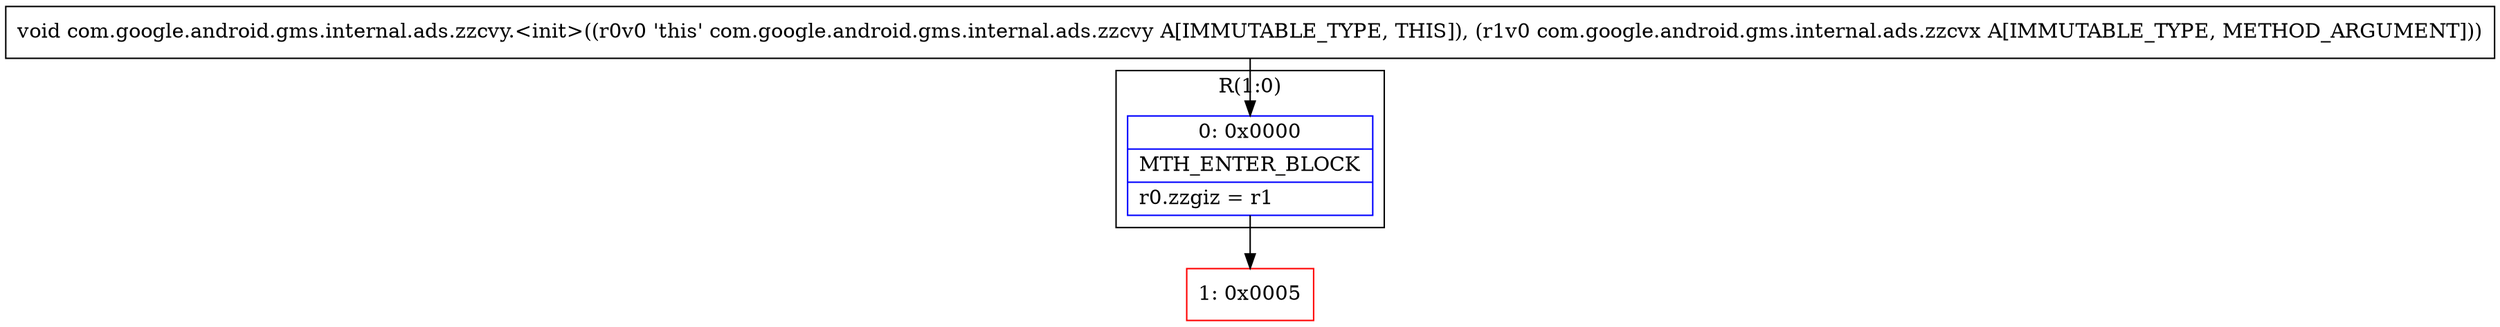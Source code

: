digraph "CFG forcom.google.android.gms.internal.ads.zzcvy.\<init\>(Lcom\/google\/android\/gms\/internal\/ads\/zzcvx;)V" {
subgraph cluster_Region_1109849010 {
label = "R(1:0)";
node [shape=record,color=blue];
Node_0 [shape=record,label="{0\:\ 0x0000|MTH_ENTER_BLOCK\l|r0.zzgiz = r1\l}"];
}
Node_1 [shape=record,color=red,label="{1\:\ 0x0005}"];
MethodNode[shape=record,label="{void com.google.android.gms.internal.ads.zzcvy.\<init\>((r0v0 'this' com.google.android.gms.internal.ads.zzcvy A[IMMUTABLE_TYPE, THIS]), (r1v0 com.google.android.gms.internal.ads.zzcvx A[IMMUTABLE_TYPE, METHOD_ARGUMENT])) }"];
MethodNode -> Node_0;
Node_0 -> Node_1;
}

